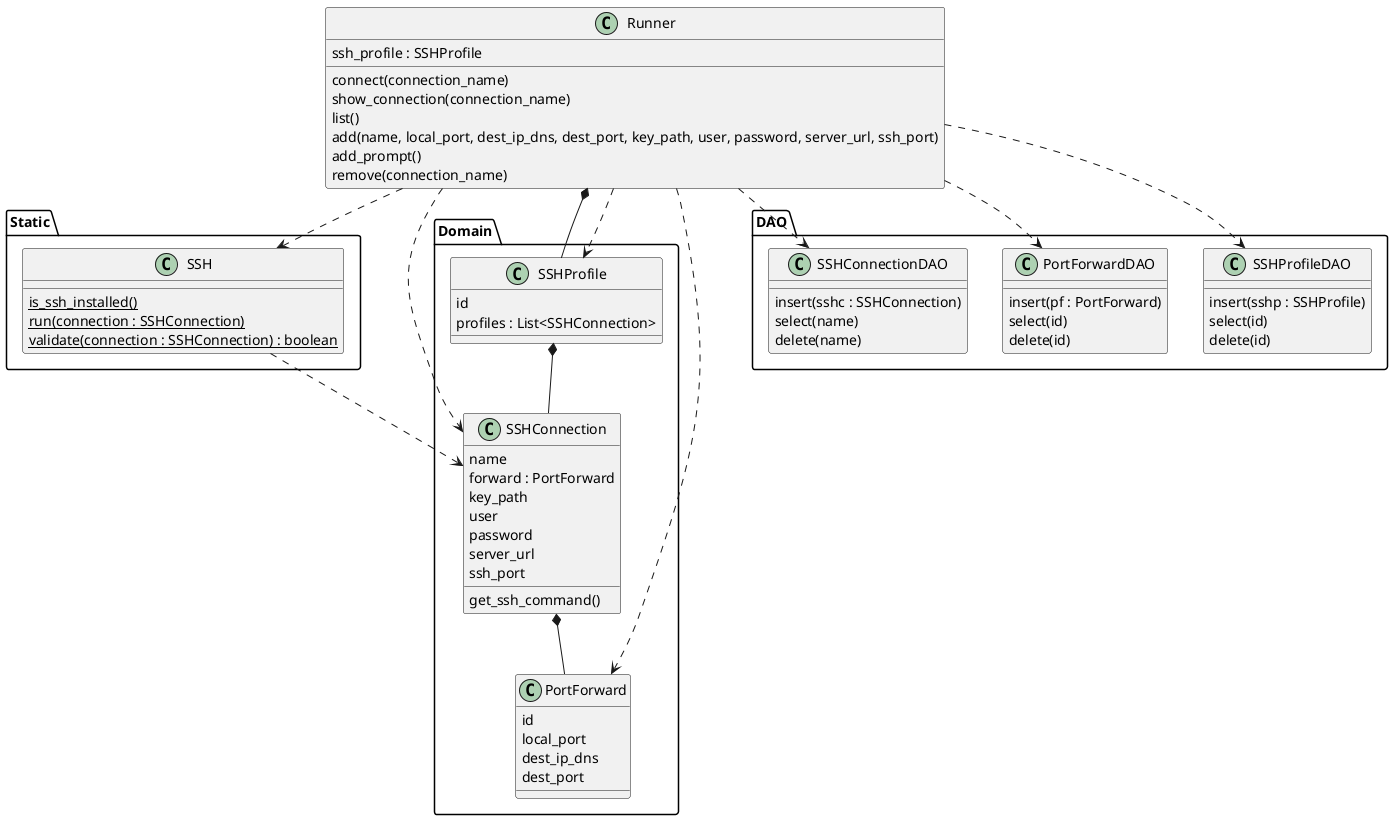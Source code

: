 @startuml

' Classes '

package Static {
    class SSH {
        {static} is_ssh_installed()
        {static} run(connection : SSHConnection)
        {static} validate(connection : SSHConnection) : boolean
    }
}

package Domain {
    class SSHConnection {
        name
        forward : PortForward
        key_path
        user
        password
        server_url
        ssh_port

        get_ssh_command()
    }

    class PortForward {
        id
        local_port
        dest_ip_dns
        dest_port
    }

    class SSHProfile {
        id
        profiles : List<SSHConnection>
    }
}

package DAO {
    class SSHProfileDAO {
        insert(sshp : SSHProfile)
        select(id)
        delete(id)
    }

    class PortForwardDAO {
        insert(pf : PortForward)
        select(id)
        delete(id)
    }

    class SSHConnectionDAO {
        insert(sshc : SSHConnection)
        select(name)
        delete(name)
    }
}

class Runner {
    ssh_profile : SSHProfile

    connect(connection_name)
    show_connection(connection_name)
    list()
    add(name, local_port, dest_ip_dns, dest_port, key_path, user, password, server_url, ssh_port)
    add_prompt()
    remove(connection_name)
}

' Relationships '

SSH ..> SSHConnection
SSHConnection *-- PortForward
SSHProfile *-- SSHConnection

Runner *-- SSHProfile
Runner ..> SSH
Runner ..> SSHProfile
Runner ..> PortForward
Runner ..> SSHConnection
Runner ..> SSHConnectionDAO
Runner ..> SSHProfileDAO
Runner ..> PortForwardDAO


@enduml
